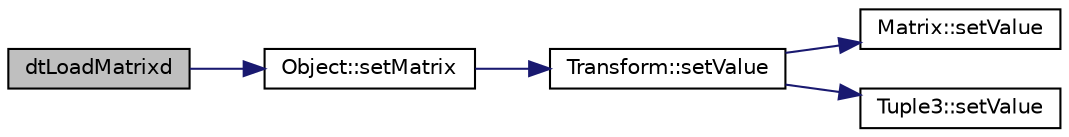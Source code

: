 digraph "dtLoadMatrixd"
{
  edge [fontname="Helvetica",fontsize="10",labelfontname="Helvetica",labelfontsize="10"];
  node [fontname="Helvetica",fontsize="10",shape=record];
  rankdir="LR";
  Node1 [label="dtLoadMatrixd",height=0.2,width=0.4,color="black", fillcolor="grey75", style="filled", fontcolor="black"];
  Node1 -> Node2 [color="midnightblue",fontsize="10",style="solid",fontname="Helvetica"];
  Node2 [label="Object::setMatrix",height=0.2,width=0.4,color="black", fillcolor="white", style="filled",URL="$class_object.html#a9a9da593110deca288cae6aacbe92a9a"];
  Node2 -> Node3 [color="midnightblue",fontsize="10",style="solid",fontname="Helvetica"];
  Node3 [label="Transform::setValue",height=0.2,width=0.4,color="black", fillcolor="white", style="filled",URL="$class_transform.html#afaebfe7d38fe50a4b45a80a0927e53bd"];
  Node3 -> Node4 [color="midnightblue",fontsize="10",style="solid",fontname="Helvetica"];
  Node4 [label="Matrix::setValue",height=0.2,width=0.4,color="black", fillcolor="white", style="filled",URL="$class_matrix.html#a6db0d5bffe96f02e3ff3ff899e0c4d8d"];
  Node3 -> Node5 [color="midnightblue",fontsize="10",style="solid",fontname="Helvetica"];
  Node5 [label="Tuple3::setValue",height=0.2,width=0.4,color="black", fillcolor="white", style="filled",URL="$class_tuple3.html#a3ef593aef12718dc19f9cc0acff26491"];
}
